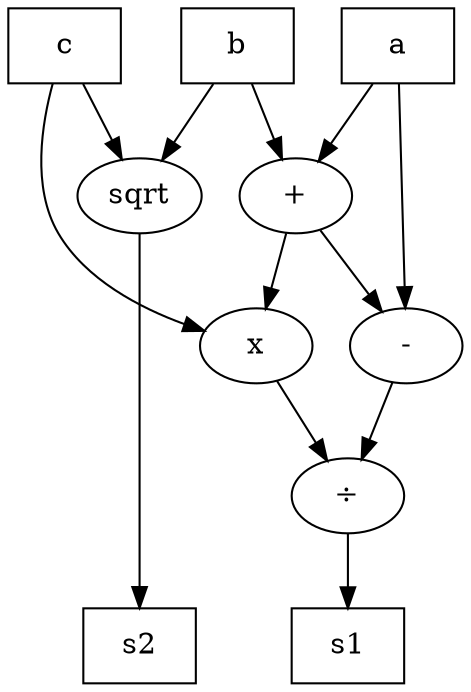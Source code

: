 digraph bb0
{
  b[shape=box];
  c[shape=box];
  a[shape=box];
  s2[shape=box];
  s1[shape=box];
  "+";
  "sqrt";
  "x";
  "-";
  "÷";

  {rank=source;"b";"c";"a"}
  {rank=sink;"s2";"s1"}
  "a"->"-";

  "+"->"-";

  "c"->"x";

  "c"->"sqrt";

  "b"->"sqrt";

  "sqrt"->"s2";

  "b"->"+";

  "+"->"x";

  "a"->"+";

  "x"->"÷";

  "÷"->"s1";

  "-"->"÷";

}